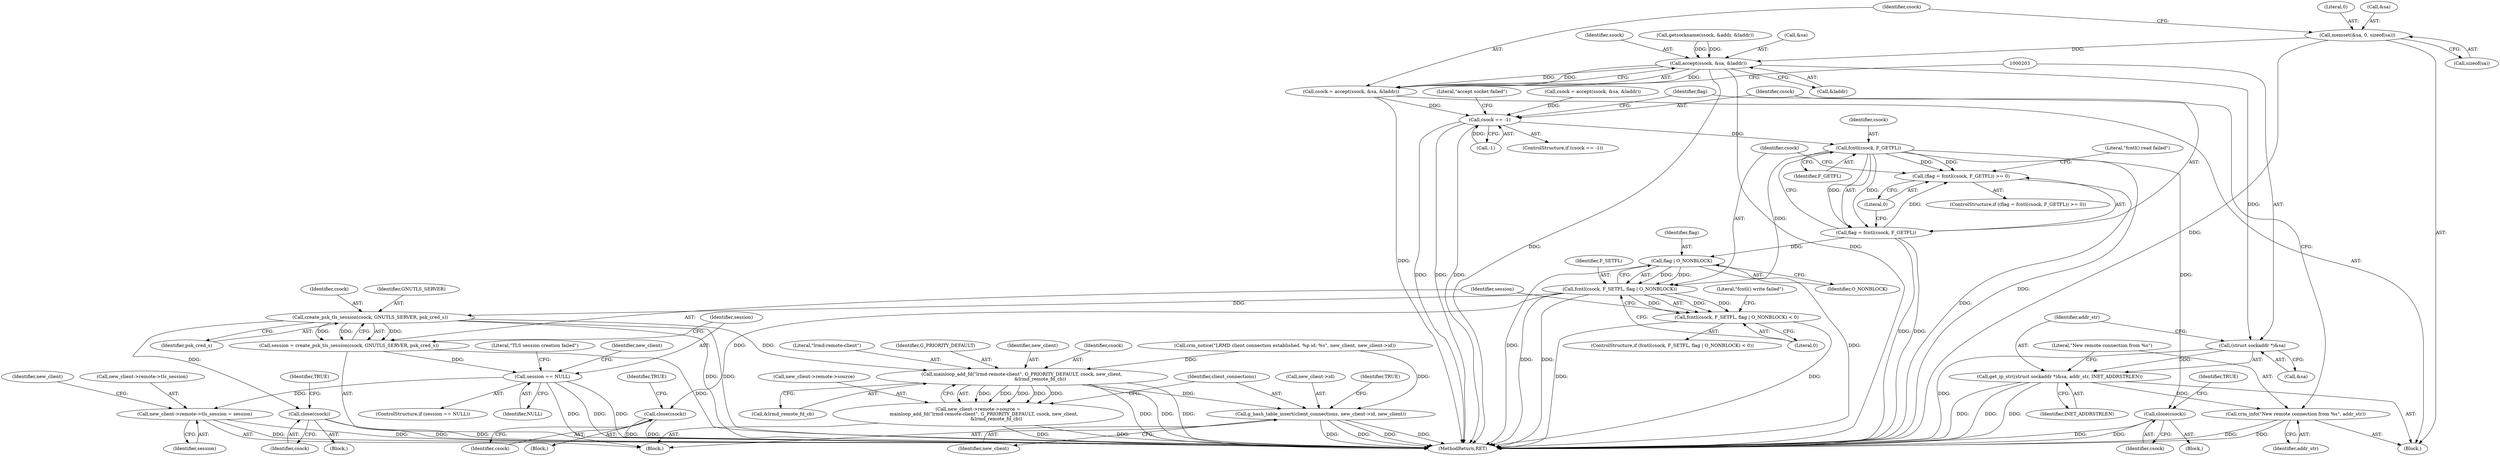 digraph "0_pacemaker_5ec24a2642bd0854b884d1a9b51d12371373b410_0@API" {
"1000187" [label="(Call,memset(&sa, 0, sizeof(sa)))"];
"1000195" [label="(Call,accept(ssock, &sa, &laddr))"];
"1000193" [label="(Call,csock = accept(ssock, &sa, &laddr))"];
"1000212" [label="(Call,csock == -1)"];
"1000225" [label="(Call,fcntl(csock, F_GETFL))"];
"1000222" [label="(Call,(flag = fcntl(csock, F_GETFL)) >= 0)"];
"1000223" [label="(Call,flag = fcntl(csock, F_GETFL))"];
"1000235" [label="(Call,flag | O_NONBLOCK)"];
"1000232" [label="(Call,fcntl(csock, F_SETFL, flag | O_NONBLOCK))"];
"1000231" [label="(Call,fcntl(csock, F_SETFL, flag | O_NONBLOCK) < 0)"];
"1000242" [label="(Call,close(csock))"];
"1000256" [label="(Call,create_psk_tls_session(csock, GNUTLS_SERVER, psk_cred_s))"];
"1000254" [label="(Call,session = create_psk_tls_session(csock, GNUTLS_SERVER, psk_cred_s))"];
"1000261" [label="(Call,session == NULL)"];
"1000290" [label="(Call,new_client->remote->tls_session = session)"];
"1000267" [label="(Call,close(csock))"];
"1000324" [label="(Call,mainloop_add_fd(\"lrmd-remote-client\", G_PRIORITY_DEFAULT, csock, new_client,\n                         &lrmd_remote_fd_cb))"];
"1000318" [label="(Call,new_client->remote->source =\n        mainloop_add_fd(\"lrmd-remote-client\", G_PRIORITY_DEFAULT, csock, new_client,\n                         &lrmd_remote_fd_cb))"];
"1000331" [label="(Call,g_hash_table_insert(client_connections, new_client->id, new_client))"];
"1000250" [label="(Call,close(csock))"];
"1000202" [label="(Call,(struct sockaddr *)&sa)"];
"1000201" [label="(Call,get_ip_str((struct sockaddr *)&sa, addr_str, INET_ADDRSTRLEN))"];
"1000208" [label="(Call,crm_info(\"New remote connection from %s\", addr_str))"];
"1000213" [label="(Identifier,csock)"];
"1000223" [label="(Call,flag = fcntl(csock, F_GETFL))"];
"1000296" [label="(Identifier,session)"];
"1000191" [label="(Call,sizeof(sa))"];
"1000324" [label="(Call,mainloop_add_fd(\"lrmd-remote-client\", G_PRIORITY_DEFAULT, csock, new_client,\n                         &lrmd_remote_fd_cb))"];
"1000272" [label="(Identifier,new_client)"];
"1000318" [label="(Call,new_client->remote->source =\n        mainloop_add_fd(\"lrmd-remote-client\", G_PRIORITY_DEFAULT, csock, new_client,\n                         &lrmd_remote_fd_cb))"];
"1000206" [label="(Identifier,addr_str)"];
"1000187" [label="(Call,memset(&sa, 0, sizeof(sa)))"];
"1000196" [label="(Identifier,ssock)"];
"1000319" [label="(Call,new_client->remote->source)"];
"1000230" [label="(ControlStructure,if (fcntl(csock, F_SETFL, flag | O_NONBLOCK) < 0))"];
"1000212" [label="(Call,csock == -1)"];
"1000211" [label="(ControlStructure,if (csock == -1))"];
"1000268" [label="(Identifier,csock)"];
"1000263" [label="(Identifier,NULL)"];
"1000193" [label="(Call,csock = accept(ssock, &sa, &laddr))"];
"1000199" [label="(Call,&laddr)"];
"1000207" [label="(Identifier,INET_ADDRSTRLEN)"];
"1000226" [label="(Identifier,csock)"];
"1000242" [label="(Call,close(csock))"];
"1000221" [label="(ControlStructure,if ((flag = fcntl(csock, F_GETFL)) >= 0))"];
"1000210" [label="(Identifier,addr_str)"];
"1000325" [label="(Literal,\"lrmd-remote-client\")"];
"1000194" [label="(Identifier,csock)"];
"1000190" [label="(Literal,0)"];
"1000231" [label="(Call,fcntl(csock, F_SETFL, flag | O_NONBLOCK) < 0)"];
"1000247" [label="(Block,)"];
"1000259" [label="(Identifier,psk_cred_s)"];
"1000339" [label="(MethodReturn,RET)"];
"1000234" [label="(Identifier,F_SETFL)"];
"1000250" [label="(Call,close(csock))"];
"1000299" [label="(Identifier,new_client)"];
"1000202" [label="(Call,(struct sockaddr *)&sa)"];
"1000225" [label="(Call,fcntl(csock, F_GETFL))"];
"1000241" [label="(Literal,\"fcntl() write failed\")"];
"1000236" [label="(Identifier,flag)"];
"1000208" [label="(Call,crm_info(\"New remote connection from %s\", addr_str))"];
"1000232" [label="(Call,fcntl(csock, F_SETFL, flag | O_NONBLOCK))"];
"1000270" [label="(Identifier,TRUE)"];
"1000266" [label="(Literal,\"TLS session creation failed\")"];
"1000267" [label="(Call,close(csock))"];
"1000261" [label="(Call,session == NULL)"];
"1000243" [label="(Identifier,csock)"];
"1000233" [label="(Identifier,csock)"];
"1000103" [label="(Block,)"];
"1000237" [label="(Identifier,O_NONBLOCK)"];
"1000201" [label="(Call,get_ip_str((struct sockaddr *)&sa, addr_str, INET_ADDRSTRLEN))"];
"1000262" [label="(Identifier,session)"];
"1000336" [label="(Identifier,new_client)"];
"1000136" [label="(Call,getsockname(ssock, &addr, &laddr))"];
"1000257" [label="(Identifier,csock)"];
"1000333" [label="(Call,new_client->id)"];
"1000327" [label="(Identifier,csock)"];
"1000209" [label="(Literal,\"New remote connection from %s\")"];
"1000253" [label="(Identifier,TRUE)"];
"1000238" [label="(Literal,0)"];
"1000290" [label="(Call,new_client->remote->tls_session = session)"];
"1000264" [label="(Block,)"];
"1000180" [label="(Block,)"];
"1000161" [label="(Call,csock = accept(ssock, &sa, &laddr))"];
"1000254" [label="(Call,session = create_psk_tls_session(csock, GNUTLS_SERVER, psk_cred_s))"];
"1000204" [label="(Call,&sa)"];
"1000249" [label="(Literal,\"fcntl() read failed\")"];
"1000235" [label="(Call,flag | O_NONBLOCK)"];
"1000256" [label="(Call,create_psk_tls_session(csock, GNUTLS_SERVER, psk_cred_s))"];
"1000332" [label="(Identifier,client_connections)"];
"1000251" [label="(Identifier,csock)"];
"1000214" [label="(Call,-1)"];
"1000326" [label="(Identifier,G_PRIORITY_DEFAULT)"];
"1000224" [label="(Identifier,flag)"];
"1000255" [label="(Identifier,session)"];
"1000195" [label="(Call,accept(ssock, &sa, &laddr))"];
"1000239" [label="(Block,)"];
"1000329" [label="(Call,&lrmd_remote_fd_cb)"];
"1000188" [label="(Call,&sa)"];
"1000222" [label="(Call,(flag = fcntl(csock, F_GETFL)) >= 0)"];
"1000328" [label="(Identifier,new_client)"];
"1000218" [label="(Literal,\"accept socket failed\")"];
"1000228" [label="(Literal,0)"];
"1000338" [label="(Identifier,TRUE)"];
"1000258" [label="(Identifier,GNUTLS_SERVER)"];
"1000331" [label="(Call,g_hash_table_insert(client_connections, new_client->id, new_client))"];
"1000291" [label="(Call,new_client->remote->tls_session)"];
"1000245" [label="(Identifier,TRUE)"];
"1000312" [label="(Call,crm_notice(\"LRMD client connection established. %p id: %s\", new_client, new_client->id))"];
"1000260" [label="(ControlStructure,if (session == NULL))"];
"1000197" [label="(Call,&sa)"];
"1000227" [label="(Identifier,F_GETFL)"];
"1000187" -> "1000180"  [label="AST: "];
"1000187" -> "1000191"  [label="CFG: "];
"1000188" -> "1000187"  [label="AST: "];
"1000190" -> "1000187"  [label="AST: "];
"1000191" -> "1000187"  [label="AST: "];
"1000194" -> "1000187"  [label="CFG: "];
"1000187" -> "1000339"  [label="DDG: "];
"1000187" -> "1000195"  [label="DDG: "];
"1000195" -> "1000193"  [label="AST: "];
"1000195" -> "1000199"  [label="CFG: "];
"1000196" -> "1000195"  [label="AST: "];
"1000197" -> "1000195"  [label="AST: "];
"1000199" -> "1000195"  [label="AST: "];
"1000193" -> "1000195"  [label="CFG: "];
"1000195" -> "1000339"  [label="DDG: "];
"1000195" -> "1000339"  [label="DDG: "];
"1000195" -> "1000193"  [label="DDG: "];
"1000195" -> "1000193"  [label="DDG: "];
"1000195" -> "1000193"  [label="DDG: "];
"1000136" -> "1000195"  [label="DDG: "];
"1000136" -> "1000195"  [label="DDG: "];
"1000195" -> "1000202"  [label="DDG: "];
"1000193" -> "1000180"  [label="AST: "];
"1000194" -> "1000193"  [label="AST: "];
"1000203" -> "1000193"  [label="CFG: "];
"1000193" -> "1000339"  [label="DDG: "];
"1000193" -> "1000212"  [label="DDG: "];
"1000212" -> "1000211"  [label="AST: "];
"1000212" -> "1000214"  [label="CFG: "];
"1000213" -> "1000212"  [label="AST: "];
"1000214" -> "1000212"  [label="AST: "];
"1000218" -> "1000212"  [label="CFG: "];
"1000224" -> "1000212"  [label="CFG: "];
"1000212" -> "1000339"  [label="DDG: "];
"1000212" -> "1000339"  [label="DDG: "];
"1000212" -> "1000339"  [label="DDG: "];
"1000161" -> "1000212"  [label="DDG: "];
"1000214" -> "1000212"  [label="DDG: "];
"1000212" -> "1000225"  [label="DDG: "];
"1000225" -> "1000223"  [label="AST: "];
"1000225" -> "1000227"  [label="CFG: "];
"1000226" -> "1000225"  [label="AST: "];
"1000227" -> "1000225"  [label="AST: "];
"1000223" -> "1000225"  [label="CFG: "];
"1000225" -> "1000339"  [label="DDG: "];
"1000225" -> "1000222"  [label="DDG: "];
"1000225" -> "1000222"  [label="DDG: "];
"1000225" -> "1000223"  [label="DDG: "];
"1000225" -> "1000223"  [label="DDG: "];
"1000225" -> "1000232"  [label="DDG: "];
"1000225" -> "1000250"  [label="DDG: "];
"1000222" -> "1000221"  [label="AST: "];
"1000222" -> "1000228"  [label="CFG: "];
"1000223" -> "1000222"  [label="AST: "];
"1000228" -> "1000222"  [label="AST: "];
"1000233" -> "1000222"  [label="CFG: "];
"1000249" -> "1000222"  [label="CFG: "];
"1000222" -> "1000339"  [label="DDG: "];
"1000223" -> "1000222"  [label="DDG: "];
"1000224" -> "1000223"  [label="AST: "];
"1000228" -> "1000223"  [label="CFG: "];
"1000223" -> "1000339"  [label="DDG: "];
"1000223" -> "1000339"  [label="DDG: "];
"1000223" -> "1000235"  [label="DDG: "];
"1000235" -> "1000232"  [label="AST: "];
"1000235" -> "1000237"  [label="CFG: "];
"1000236" -> "1000235"  [label="AST: "];
"1000237" -> "1000235"  [label="AST: "];
"1000232" -> "1000235"  [label="CFG: "];
"1000235" -> "1000339"  [label="DDG: "];
"1000235" -> "1000339"  [label="DDG: "];
"1000235" -> "1000232"  [label="DDG: "];
"1000235" -> "1000232"  [label="DDG: "];
"1000232" -> "1000231"  [label="AST: "];
"1000233" -> "1000232"  [label="AST: "];
"1000234" -> "1000232"  [label="AST: "];
"1000238" -> "1000232"  [label="CFG: "];
"1000232" -> "1000339"  [label="DDG: "];
"1000232" -> "1000339"  [label="DDG: "];
"1000232" -> "1000231"  [label="DDG: "];
"1000232" -> "1000231"  [label="DDG: "];
"1000232" -> "1000231"  [label="DDG: "];
"1000232" -> "1000242"  [label="DDG: "];
"1000232" -> "1000256"  [label="DDG: "];
"1000231" -> "1000230"  [label="AST: "];
"1000231" -> "1000238"  [label="CFG: "];
"1000238" -> "1000231"  [label="AST: "];
"1000241" -> "1000231"  [label="CFG: "];
"1000255" -> "1000231"  [label="CFG: "];
"1000231" -> "1000339"  [label="DDG: "];
"1000231" -> "1000339"  [label="DDG: "];
"1000242" -> "1000239"  [label="AST: "];
"1000242" -> "1000243"  [label="CFG: "];
"1000243" -> "1000242"  [label="AST: "];
"1000245" -> "1000242"  [label="CFG: "];
"1000242" -> "1000339"  [label="DDG: "];
"1000242" -> "1000339"  [label="DDG: "];
"1000256" -> "1000254"  [label="AST: "];
"1000256" -> "1000259"  [label="CFG: "];
"1000257" -> "1000256"  [label="AST: "];
"1000258" -> "1000256"  [label="AST: "];
"1000259" -> "1000256"  [label="AST: "];
"1000254" -> "1000256"  [label="CFG: "];
"1000256" -> "1000339"  [label="DDG: "];
"1000256" -> "1000339"  [label="DDG: "];
"1000256" -> "1000254"  [label="DDG: "];
"1000256" -> "1000254"  [label="DDG: "];
"1000256" -> "1000254"  [label="DDG: "];
"1000256" -> "1000267"  [label="DDG: "];
"1000256" -> "1000324"  [label="DDG: "];
"1000254" -> "1000103"  [label="AST: "];
"1000255" -> "1000254"  [label="AST: "];
"1000262" -> "1000254"  [label="CFG: "];
"1000254" -> "1000339"  [label="DDG: "];
"1000254" -> "1000261"  [label="DDG: "];
"1000261" -> "1000260"  [label="AST: "];
"1000261" -> "1000263"  [label="CFG: "];
"1000262" -> "1000261"  [label="AST: "];
"1000263" -> "1000261"  [label="AST: "];
"1000266" -> "1000261"  [label="CFG: "];
"1000272" -> "1000261"  [label="CFG: "];
"1000261" -> "1000339"  [label="DDG: "];
"1000261" -> "1000339"  [label="DDG: "];
"1000261" -> "1000339"  [label="DDG: "];
"1000261" -> "1000290"  [label="DDG: "];
"1000290" -> "1000103"  [label="AST: "];
"1000290" -> "1000296"  [label="CFG: "];
"1000291" -> "1000290"  [label="AST: "];
"1000296" -> "1000290"  [label="AST: "];
"1000299" -> "1000290"  [label="CFG: "];
"1000290" -> "1000339"  [label="DDG: "];
"1000290" -> "1000339"  [label="DDG: "];
"1000267" -> "1000264"  [label="AST: "];
"1000267" -> "1000268"  [label="CFG: "];
"1000268" -> "1000267"  [label="AST: "];
"1000270" -> "1000267"  [label="CFG: "];
"1000267" -> "1000339"  [label="DDG: "];
"1000267" -> "1000339"  [label="DDG: "];
"1000324" -> "1000318"  [label="AST: "];
"1000324" -> "1000329"  [label="CFG: "];
"1000325" -> "1000324"  [label="AST: "];
"1000326" -> "1000324"  [label="AST: "];
"1000327" -> "1000324"  [label="AST: "];
"1000328" -> "1000324"  [label="AST: "];
"1000329" -> "1000324"  [label="AST: "];
"1000318" -> "1000324"  [label="CFG: "];
"1000324" -> "1000339"  [label="DDG: "];
"1000324" -> "1000339"  [label="DDG: "];
"1000324" -> "1000339"  [label="DDG: "];
"1000324" -> "1000318"  [label="DDG: "];
"1000324" -> "1000318"  [label="DDG: "];
"1000324" -> "1000318"  [label="DDG: "];
"1000324" -> "1000318"  [label="DDG: "];
"1000324" -> "1000318"  [label="DDG: "];
"1000312" -> "1000324"  [label="DDG: "];
"1000324" -> "1000331"  [label="DDG: "];
"1000318" -> "1000103"  [label="AST: "];
"1000319" -> "1000318"  [label="AST: "];
"1000332" -> "1000318"  [label="CFG: "];
"1000318" -> "1000339"  [label="DDG: "];
"1000318" -> "1000339"  [label="DDG: "];
"1000331" -> "1000103"  [label="AST: "];
"1000331" -> "1000336"  [label="CFG: "];
"1000332" -> "1000331"  [label="AST: "];
"1000333" -> "1000331"  [label="AST: "];
"1000336" -> "1000331"  [label="AST: "];
"1000338" -> "1000331"  [label="CFG: "];
"1000331" -> "1000339"  [label="DDG: "];
"1000331" -> "1000339"  [label="DDG: "];
"1000331" -> "1000339"  [label="DDG: "];
"1000331" -> "1000339"  [label="DDG: "];
"1000312" -> "1000331"  [label="DDG: "];
"1000250" -> "1000247"  [label="AST: "];
"1000250" -> "1000251"  [label="CFG: "];
"1000251" -> "1000250"  [label="AST: "];
"1000253" -> "1000250"  [label="CFG: "];
"1000250" -> "1000339"  [label="DDG: "];
"1000250" -> "1000339"  [label="DDG: "];
"1000202" -> "1000201"  [label="AST: "];
"1000202" -> "1000204"  [label="CFG: "];
"1000203" -> "1000202"  [label="AST: "];
"1000204" -> "1000202"  [label="AST: "];
"1000206" -> "1000202"  [label="CFG: "];
"1000202" -> "1000339"  [label="DDG: "];
"1000202" -> "1000201"  [label="DDG: "];
"1000201" -> "1000180"  [label="AST: "];
"1000201" -> "1000207"  [label="CFG: "];
"1000206" -> "1000201"  [label="AST: "];
"1000207" -> "1000201"  [label="AST: "];
"1000209" -> "1000201"  [label="CFG: "];
"1000201" -> "1000339"  [label="DDG: "];
"1000201" -> "1000339"  [label="DDG: "];
"1000201" -> "1000339"  [label="DDG: "];
"1000201" -> "1000208"  [label="DDG: "];
"1000208" -> "1000180"  [label="AST: "];
"1000208" -> "1000210"  [label="CFG: "];
"1000209" -> "1000208"  [label="AST: "];
"1000210" -> "1000208"  [label="AST: "];
"1000213" -> "1000208"  [label="CFG: "];
"1000208" -> "1000339"  [label="DDG: "];
"1000208" -> "1000339"  [label="DDG: "];
}
